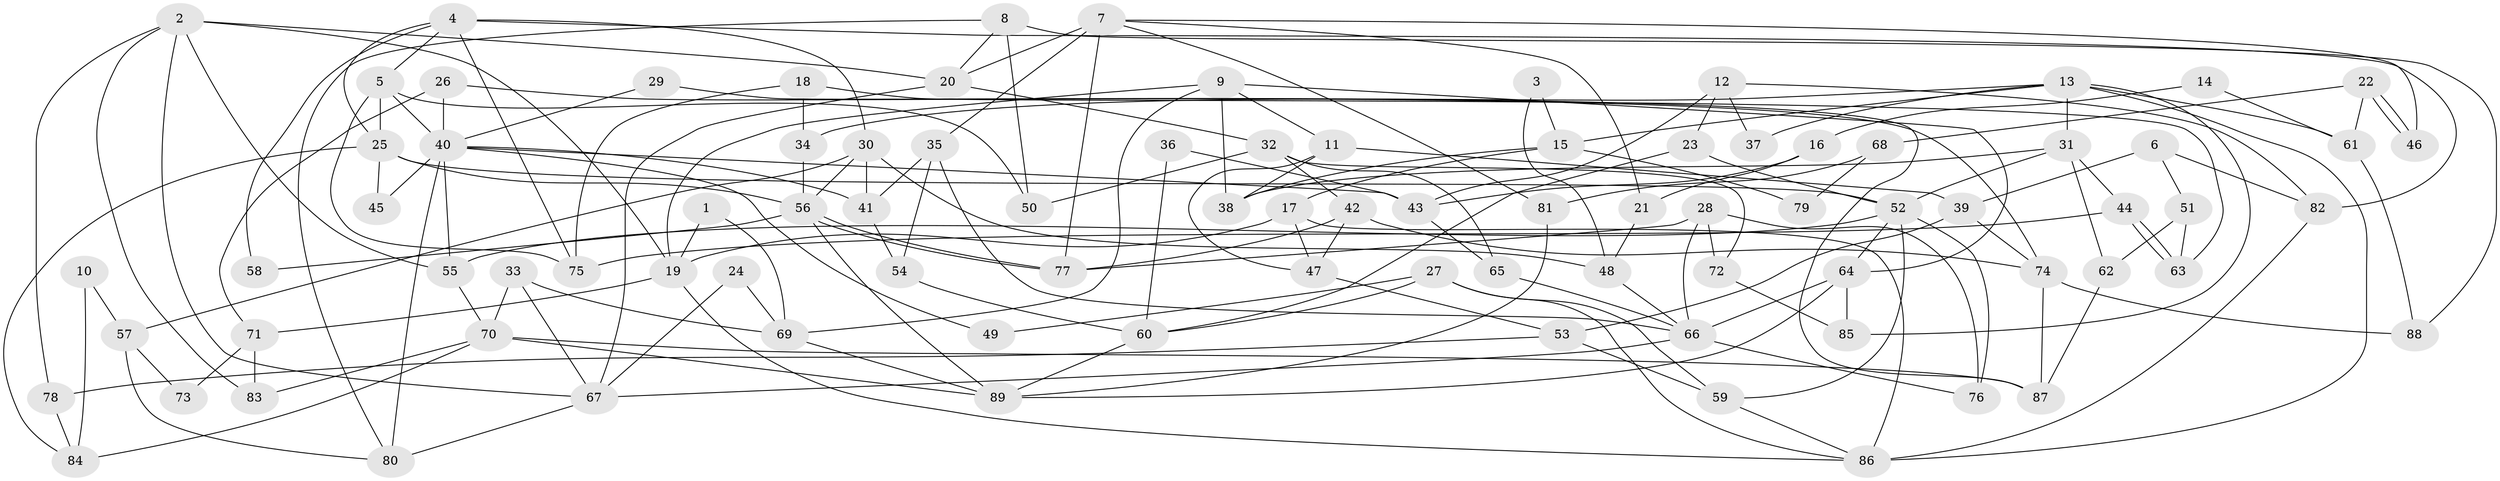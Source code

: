 // Generated by graph-tools (version 1.1) at 2025/50/03/09/25 03:50:03]
// undirected, 89 vertices, 178 edges
graph export_dot {
graph [start="1"]
  node [color=gray90,style=filled];
  1;
  2;
  3;
  4;
  5;
  6;
  7;
  8;
  9;
  10;
  11;
  12;
  13;
  14;
  15;
  16;
  17;
  18;
  19;
  20;
  21;
  22;
  23;
  24;
  25;
  26;
  27;
  28;
  29;
  30;
  31;
  32;
  33;
  34;
  35;
  36;
  37;
  38;
  39;
  40;
  41;
  42;
  43;
  44;
  45;
  46;
  47;
  48;
  49;
  50;
  51;
  52;
  53;
  54;
  55;
  56;
  57;
  58;
  59;
  60;
  61;
  62;
  63;
  64;
  65;
  66;
  67;
  68;
  69;
  70;
  71;
  72;
  73;
  74;
  75;
  76;
  77;
  78;
  79;
  80;
  81;
  82;
  83;
  84;
  85;
  86;
  87;
  88;
  89;
  1 -- 69;
  1 -- 19;
  2 -- 20;
  2 -- 78;
  2 -- 19;
  2 -- 55;
  2 -- 67;
  2 -- 83;
  3 -- 15;
  3 -- 48;
  4 -- 75;
  4 -- 25;
  4 -- 5;
  4 -- 30;
  4 -- 58;
  4 -- 82;
  5 -- 25;
  5 -- 40;
  5 -- 50;
  5 -- 75;
  6 -- 82;
  6 -- 39;
  6 -- 51;
  7 -- 77;
  7 -- 20;
  7 -- 21;
  7 -- 35;
  7 -- 46;
  7 -- 81;
  8 -- 20;
  8 -- 80;
  8 -- 50;
  8 -- 88;
  9 -- 69;
  9 -- 64;
  9 -- 11;
  9 -- 19;
  9 -- 38;
  10 -- 57;
  10 -- 84;
  11 -- 38;
  11 -- 39;
  11 -- 47;
  12 -- 23;
  12 -- 82;
  12 -- 37;
  12 -- 43;
  13 -- 86;
  13 -- 31;
  13 -- 15;
  13 -- 34;
  13 -- 37;
  13 -- 61;
  13 -- 85;
  14 -- 61;
  14 -- 16;
  15 -- 17;
  15 -- 38;
  15 -- 79;
  16 -- 21;
  16 -- 43;
  17 -- 86;
  17 -- 19;
  17 -- 47;
  18 -- 34;
  18 -- 75;
  18 -- 63;
  19 -- 71;
  19 -- 86;
  20 -- 67;
  20 -- 32;
  21 -- 48;
  22 -- 46;
  22 -- 46;
  22 -- 61;
  22 -- 68;
  23 -- 52;
  23 -- 60;
  24 -- 67;
  24 -- 69;
  25 -- 56;
  25 -- 52;
  25 -- 45;
  25 -- 84;
  26 -- 40;
  26 -- 71;
  26 -- 74;
  27 -- 59;
  27 -- 86;
  27 -- 49;
  27 -- 60;
  28 -- 72;
  28 -- 66;
  28 -- 76;
  28 -- 77;
  29 -- 87;
  29 -- 40;
  30 -- 41;
  30 -- 48;
  30 -- 56;
  30 -- 57;
  31 -- 62;
  31 -- 38;
  31 -- 44;
  31 -- 52;
  32 -- 42;
  32 -- 50;
  32 -- 65;
  32 -- 72;
  33 -- 67;
  33 -- 70;
  33 -- 69;
  34 -- 56;
  35 -- 66;
  35 -- 41;
  35 -- 54;
  36 -- 43;
  36 -- 60;
  39 -- 74;
  39 -- 53;
  40 -- 55;
  40 -- 41;
  40 -- 43;
  40 -- 45;
  40 -- 49;
  40 -- 80;
  41 -- 54;
  42 -- 47;
  42 -- 77;
  42 -- 74;
  43 -- 65;
  44 -- 63;
  44 -- 63;
  44 -- 75;
  47 -- 53;
  48 -- 66;
  51 -- 63;
  51 -- 62;
  52 -- 64;
  52 -- 55;
  52 -- 59;
  52 -- 76;
  53 -- 59;
  53 -- 78;
  54 -- 60;
  55 -- 70;
  56 -- 77;
  56 -- 77;
  56 -- 58;
  56 -- 89;
  57 -- 80;
  57 -- 73;
  59 -- 86;
  60 -- 89;
  61 -- 88;
  62 -- 87;
  64 -- 66;
  64 -- 89;
  64 -- 85;
  65 -- 66;
  66 -- 76;
  66 -- 67;
  67 -- 80;
  68 -- 81;
  68 -- 79;
  69 -- 89;
  70 -- 89;
  70 -- 83;
  70 -- 84;
  70 -- 87;
  71 -- 83;
  71 -- 73;
  72 -- 85;
  74 -- 87;
  74 -- 88;
  78 -- 84;
  81 -- 89;
  82 -- 86;
}
